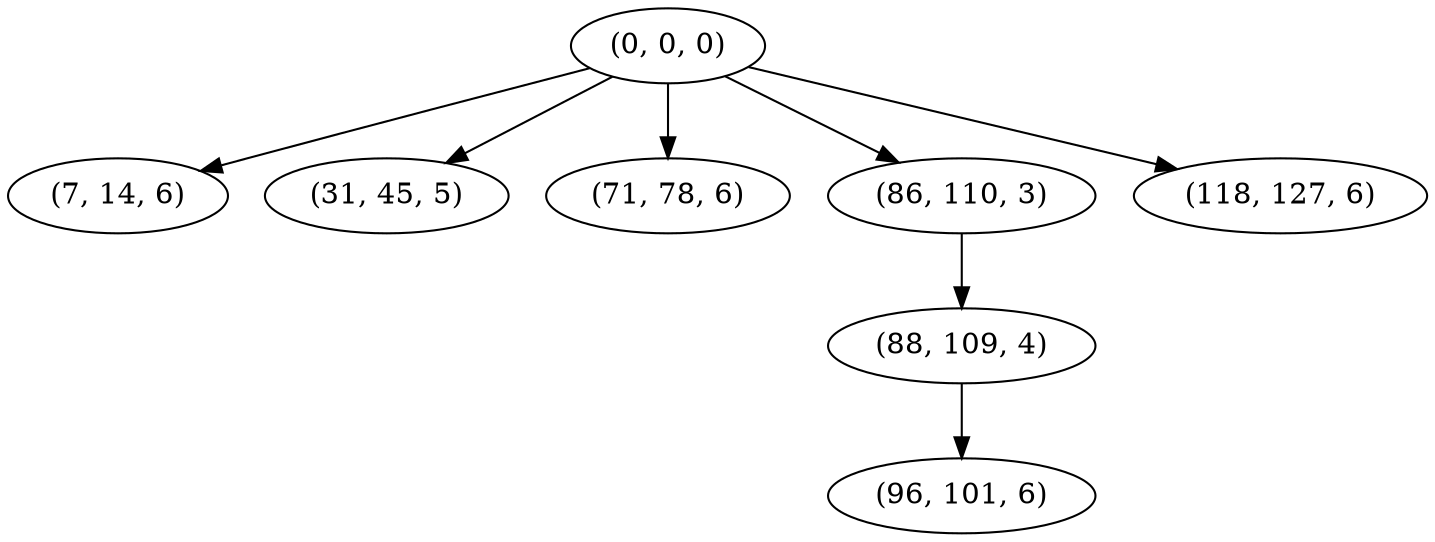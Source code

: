 digraph tree {
    "(0, 0, 0)";
    "(7, 14, 6)";
    "(31, 45, 5)";
    "(71, 78, 6)";
    "(86, 110, 3)";
    "(88, 109, 4)";
    "(96, 101, 6)";
    "(118, 127, 6)";
    "(0, 0, 0)" -> "(7, 14, 6)";
    "(0, 0, 0)" -> "(31, 45, 5)";
    "(0, 0, 0)" -> "(71, 78, 6)";
    "(0, 0, 0)" -> "(86, 110, 3)";
    "(0, 0, 0)" -> "(118, 127, 6)";
    "(86, 110, 3)" -> "(88, 109, 4)";
    "(88, 109, 4)" -> "(96, 101, 6)";
}
